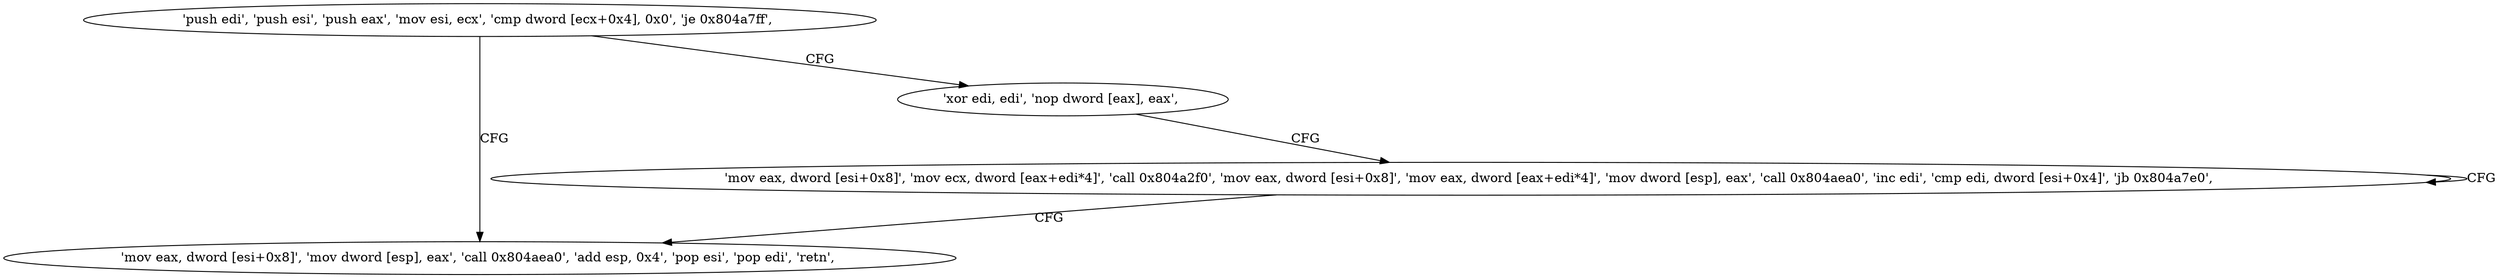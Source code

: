 digraph "func" {
"134522832" [label = "'push edi', 'push esi', 'push eax', 'mov esi, ecx', 'cmp dword [ecx+0x4], 0x0', 'je 0x804a7ff', " ]
"134522879" [label = "'mov eax, dword [esi+0x8]', 'mov dword [esp], eax', 'call 0x804aea0', 'add esp, 0x4', 'pop esi', 'pop edi', 'retn', " ]
"134522843" [label = "'xor edi, edi', 'nop dword [eax], eax', " ]
"134522848" [label = "'mov eax, dword [esi+0x8]', 'mov ecx, dword [eax+edi*4]', 'call 0x804a2f0', 'mov eax, dword [esi+0x8]', 'mov eax, dword [eax+edi*4]', 'mov dword [esp], eax', 'call 0x804aea0', 'inc edi', 'cmp edi, dword [esi+0x4]', 'jb 0x804a7e0', " ]
"134522832" -> "134522879" [ label = "CFG" ]
"134522832" -> "134522843" [ label = "CFG" ]
"134522843" -> "134522848" [ label = "CFG" ]
"134522848" -> "134522848" [ label = "CFG" ]
"134522848" -> "134522879" [ label = "CFG" ]
}
